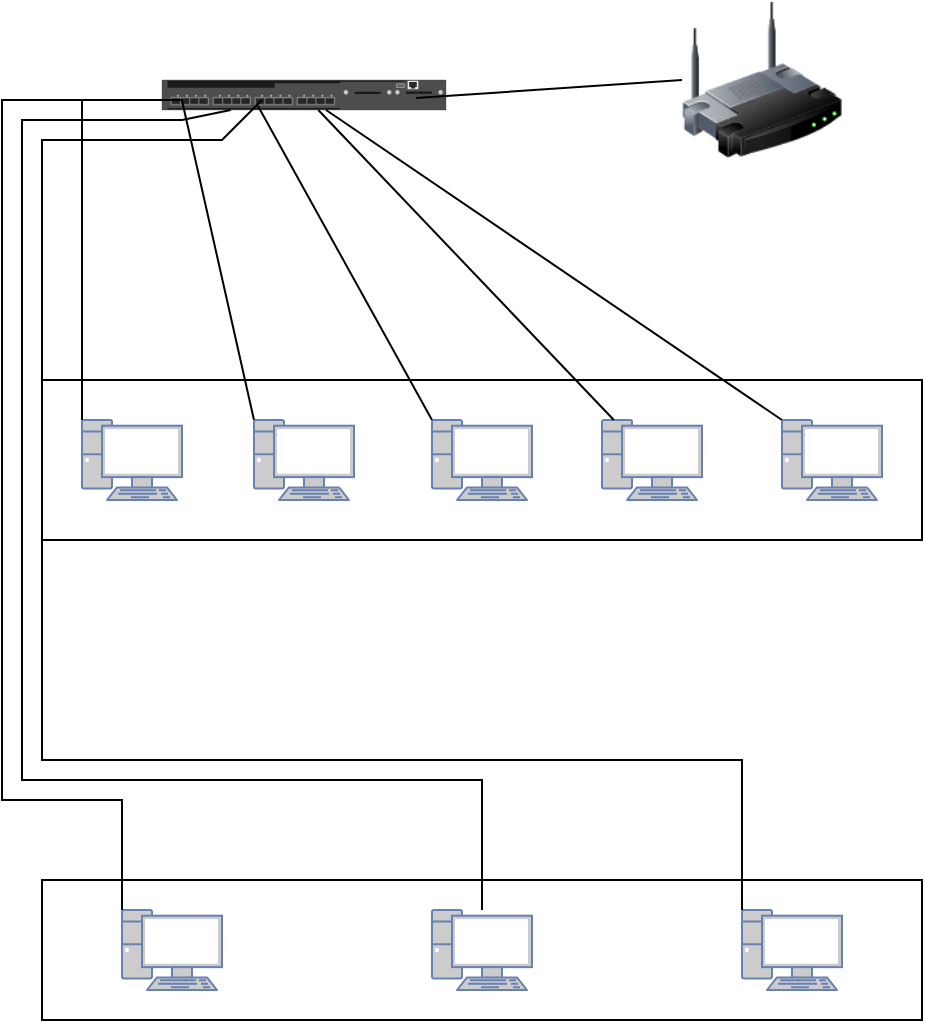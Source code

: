 <mxfile version="20.3.2" type="google"><diagram id="emuxvGEqOqEvTmbuSAIR" name="Página-1"><mxGraphModel grid="1" page="1" gridSize="10" guides="1" tooltips="1" connect="1" arrows="1" fold="1" pageScale="1" pageWidth="827" pageHeight="1169" math="0" shadow="0"><root><mxCell id="0"/><mxCell id="1" parent="0"/><mxCell id="c_E29n4BACsxEIJWnGPK-4" value="" style="rounded=0;whiteSpace=wrap;html=1;" vertex="1" parent="1"><mxGeometry x="40" y="270" width="440" height="80" as="geometry"/></mxCell><mxCell id="c_E29n4BACsxEIJWnGPK-1" value="" style="image;html=1;image=img/lib/clip_art/networking/Wireless_Router_128x128.png" vertex="1" parent="1"><mxGeometry x="360" y="80" width="80" height="80" as="geometry"/></mxCell><mxCell id="c_E29n4BACsxEIJWnGPK-2" value="" style="html=1;verticalLabelPosition=bottom;verticalAlign=top;outlineConnect=0;shadow=0;dashed=0;shape=mxgraph.rack.hpe_aruba.switches.jl075a_hpe_aruba_3810m_16_port_sfpplus_2_slot_switch;" vertex="1" parent="1"><mxGeometry x="100" y="120" width="142" height="15" as="geometry"/></mxCell><mxCell id="c_E29n4BACsxEIJWnGPK-3" value="" style="fontColor=#0066CC;verticalAlign=top;verticalLabelPosition=bottom;labelPosition=center;align=center;html=1;outlineConnect=0;fillColor=#CCCCCC;strokeColor=#6881B3;gradientColor=none;gradientDirection=north;strokeWidth=2;shape=mxgraph.networks.pc;" vertex="1" parent="1"><mxGeometry x="60" y="290" width="50" height="40" as="geometry"/></mxCell><mxCell id="c_E29n4BACsxEIJWnGPK-5" value="" style="fontColor=#0066CC;verticalAlign=top;verticalLabelPosition=bottom;labelPosition=center;align=center;html=1;outlineConnect=0;fillColor=#CCCCCC;strokeColor=#6881B3;gradientColor=none;gradientDirection=north;strokeWidth=2;shape=mxgraph.networks.pc;" vertex="1" parent="1"><mxGeometry x="146" y="290" width="50" height="40" as="geometry"/></mxCell><mxCell id="c_E29n4BACsxEIJWnGPK-9" value="" style="fontColor=#0066CC;verticalAlign=top;verticalLabelPosition=bottom;labelPosition=center;align=center;html=1;outlineConnect=0;fillColor=#CCCCCC;strokeColor=#6881B3;gradientColor=none;gradientDirection=north;strokeWidth=2;shape=mxgraph.networks.pc;" vertex="1" parent="1"><mxGeometry x="235" y="290" width="50" height="40" as="geometry"/></mxCell><mxCell id="c_E29n4BACsxEIJWnGPK-10" value="" style="fontColor=#0066CC;verticalAlign=top;verticalLabelPosition=bottom;labelPosition=center;align=center;html=1;outlineConnect=0;fillColor=#CCCCCC;strokeColor=#6881B3;gradientColor=none;gradientDirection=north;strokeWidth=2;shape=mxgraph.networks.pc;" vertex="1" parent="1"><mxGeometry x="320" y="290" width="50" height="40" as="geometry"/></mxCell><mxCell id="c_E29n4BACsxEIJWnGPK-11" value="" style="fontColor=#0066CC;verticalAlign=top;verticalLabelPosition=bottom;labelPosition=center;align=center;html=1;outlineConnect=0;fillColor=#CCCCCC;strokeColor=#6881B3;gradientColor=none;gradientDirection=north;strokeWidth=2;shape=mxgraph.networks.pc;" vertex="1" parent="1"><mxGeometry x="410" y="290" width="50" height="40" as="geometry"/></mxCell><mxCell id="c_E29n4BACsxEIJWnGPK-12" value="" style="endArrow=none;html=1;rounded=0;exitX=0;exitY=0;exitDx=0;exitDy=0;exitPerimeter=0;" edge="1" parent="1" source="c_E29n4BACsxEIJWnGPK-3"><mxGeometry width="50" height="50" relative="1" as="geometry"><mxPoint x="80" y="290" as="sourcePoint"/><mxPoint x="110" y="130" as="targetPoint"/><Array as="points"><mxPoint x="60" y="170"/><mxPoint x="60" y="130"/></Array></mxGeometry></mxCell><mxCell id="c_E29n4BACsxEIJWnGPK-13" value="" style="endArrow=none;html=1;rounded=0;entryX=0.07;entryY=0.667;entryDx=0;entryDy=0;entryPerimeter=0;exitX=0;exitY=0;exitDx=0;exitDy=0;exitPerimeter=0;" edge="1" parent="1" source="c_E29n4BACsxEIJWnGPK-5" target="c_E29n4BACsxEIJWnGPK-2"><mxGeometry width="50" height="50" relative="1" as="geometry"><mxPoint x="180" y="180" as="sourcePoint"/><mxPoint x="180" y="210" as="targetPoint"/></mxGeometry></mxCell><mxCell id="c_E29n4BACsxEIJWnGPK-14" value="" style="endArrow=none;html=1;rounded=0;" edge="1" parent="1" source="c_E29n4BACsxEIJWnGPK-10" target="c_E29n4BACsxEIJWnGPK-2"><mxGeometry width="50" height="50" relative="1" as="geometry"><mxPoint x="390" y="430" as="sourcePoint"/><mxPoint x="440" y="380" as="targetPoint"/></mxGeometry></mxCell><mxCell id="c_E29n4BACsxEIJWnGPK-15" value="" style="endArrow=none;html=1;rounded=0;entryX=0.338;entryY=0.867;entryDx=0;entryDy=0;entryPerimeter=0;exitX=0;exitY=0;exitDx=0;exitDy=0;exitPerimeter=0;" edge="1" parent="1" source="c_E29n4BACsxEIJWnGPK-9" target="c_E29n4BACsxEIJWnGPK-2"><mxGeometry width="50" height="50" relative="1" as="geometry"><mxPoint x="390" y="430" as="sourcePoint"/><mxPoint x="440" y="380" as="targetPoint"/></mxGeometry></mxCell><mxCell id="c_E29n4BACsxEIJWnGPK-16" value="" style="endArrow=none;html=1;rounded=0;exitX=0;exitY=0;exitDx=0;exitDy=0;exitPerimeter=0;" edge="1" parent="1" source="c_E29n4BACsxEIJWnGPK-11" target="c_E29n4BACsxEIJWnGPK-2"><mxGeometry width="50" height="50" relative="1" as="geometry"><mxPoint x="390" y="430" as="sourcePoint"/><mxPoint x="440" y="380" as="targetPoint"/></mxGeometry></mxCell><mxCell id="c_E29n4BACsxEIJWnGPK-17" value="" style="endArrow=none;html=1;rounded=0;entryX=0;entryY=0.5;entryDx=0;entryDy=0;exitX=0.894;exitY=0.6;exitDx=0;exitDy=0;exitPerimeter=0;" edge="1" parent="1" source="c_E29n4BACsxEIJWnGPK-2" target="c_E29n4BACsxEIJWnGPK-1"><mxGeometry width="50" height="50" relative="1" as="geometry"><mxPoint x="220" y="110" as="sourcePoint"/><mxPoint x="440" y="380" as="targetPoint"/></mxGeometry></mxCell><mxCell id="c_E29n4BACsxEIJWnGPK-19" value="" style="rounded=0;whiteSpace=wrap;html=1;" vertex="1" parent="1"><mxGeometry x="40" y="520" width="440" height="70" as="geometry"/></mxCell><mxCell id="c_E29n4BACsxEIJWnGPK-20" value="" style="fontColor=#0066CC;verticalAlign=top;verticalLabelPosition=bottom;labelPosition=center;align=center;html=1;outlineConnect=0;fillColor=#CCCCCC;strokeColor=#6881B3;gradientColor=none;gradientDirection=north;strokeWidth=2;shape=mxgraph.networks.pc;" vertex="1" parent="1"><mxGeometry x="80" y="535" width="50" height="40" as="geometry"/></mxCell><mxCell id="c_E29n4BACsxEIJWnGPK-21" value="" style="fontColor=#0066CC;verticalAlign=top;verticalLabelPosition=bottom;labelPosition=center;align=center;html=1;outlineConnect=0;fillColor=#CCCCCC;strokeColor=#6881B3;gradientColor=none;gradientDirection=north;strokeWidth=2;shape=mxgraph.networks.pc;" vertex="1" parent="1"><mxGeometry x="235" y="535" width="50" height="40" as="geometry"/></mxCell><mxCell id="c_E29n4BACsxEIJWnGPK-22" value="" style="fontColor=#0066CC;verticalAlign=top;verticalLabelPosition=bottom;labelPosition=center;align=center;html=1;outlineConnect=0;fillColor=#CCCCCC;strokeColor=#6881B3;gradientColor=none;gradientDirection=north;strokeWidth=2;shape=mxgraph.networks.pc;" vertex="1" parent="1"><mxGeometry x="390" y="535" width="50" height="40" as="geometry"/></mxCell><mxCell id="c_E29n4BACsxEIJWnGPK-23" value="" style="endArrow=none;html=1;rounded=0;exitX=0;exitY=0;exitDx=0;exitDy=0;exitPerimeter=0;" edge="1" parent="1" source="c_E29n4BACsxEIJWnGPK-20"><mxGeometry width="50" height="50" relative="1" as="geometry"><mxPoint x="390" y="430" as="sourcePoint"/><mxPoint x="100" y="130" as="targetPoint"/><Array as="points"><mxPoint x="80" y="480"/><mxPoint x="20" y="480"/><mxPoint x="20" y="360"/><mxPoint x="20" y="130"/></Array></mxGeometry></mxCell><mxCell id="c_E29n4BACsxEIJWnGPK-24" value="" style="endArrow=none;html=1;rounded=0;" edge="1" parent="1" source="c_E29n4BACsxEIJWnGPK-21" target="c_E29n4BACsxEIJWnGPK-2"><mxGeometry width="50" height="50" relative="1" as="geometry"><mxPoint x="20" y="130" as="sourcePoint"/><mxPoint x="390" y="380" as="targetPoint"/><Array as="points"><mxPoint x="260" y="470"/><mxPoint x="30" y="470"/><mxPoint x="30" y="140"/><mxPoint x="110" y="140"/></Array></mxGeometry></mxCell><mxCell id="y10jSpCJWPSy8JnI_tbT-1" value="" style="endArrow=none;html=1;rounded=0;entryX=0.352;entryY=0.667;entryDx=0;entryDy=0;entryPerimeter=0;exitX=0;exitY=0;exitDx=0;exitDy=0;exitPerimeter=0;" edge="1" parent="1" source="c_E29n4BACsxEIJWnGPK-22" target="c_E29n4BACsxEIJWnGPK-2"><mxGeometry width="50" height="50" relative="1" as="geometry"><mxPoint x="390" y="430" as="sourcePoint"/><mxPoint x="440" y="380" as="targetPoint"/><Array as="points"><mxPoint x="390" y="460"/><mxPoint x="40" y="460"/><mxPoint x="40" y="150"/><mxPoint x="130" y="150"/></Array></mxGeometry></mxCell></root></mxGraphModel></diagram></mxfile>